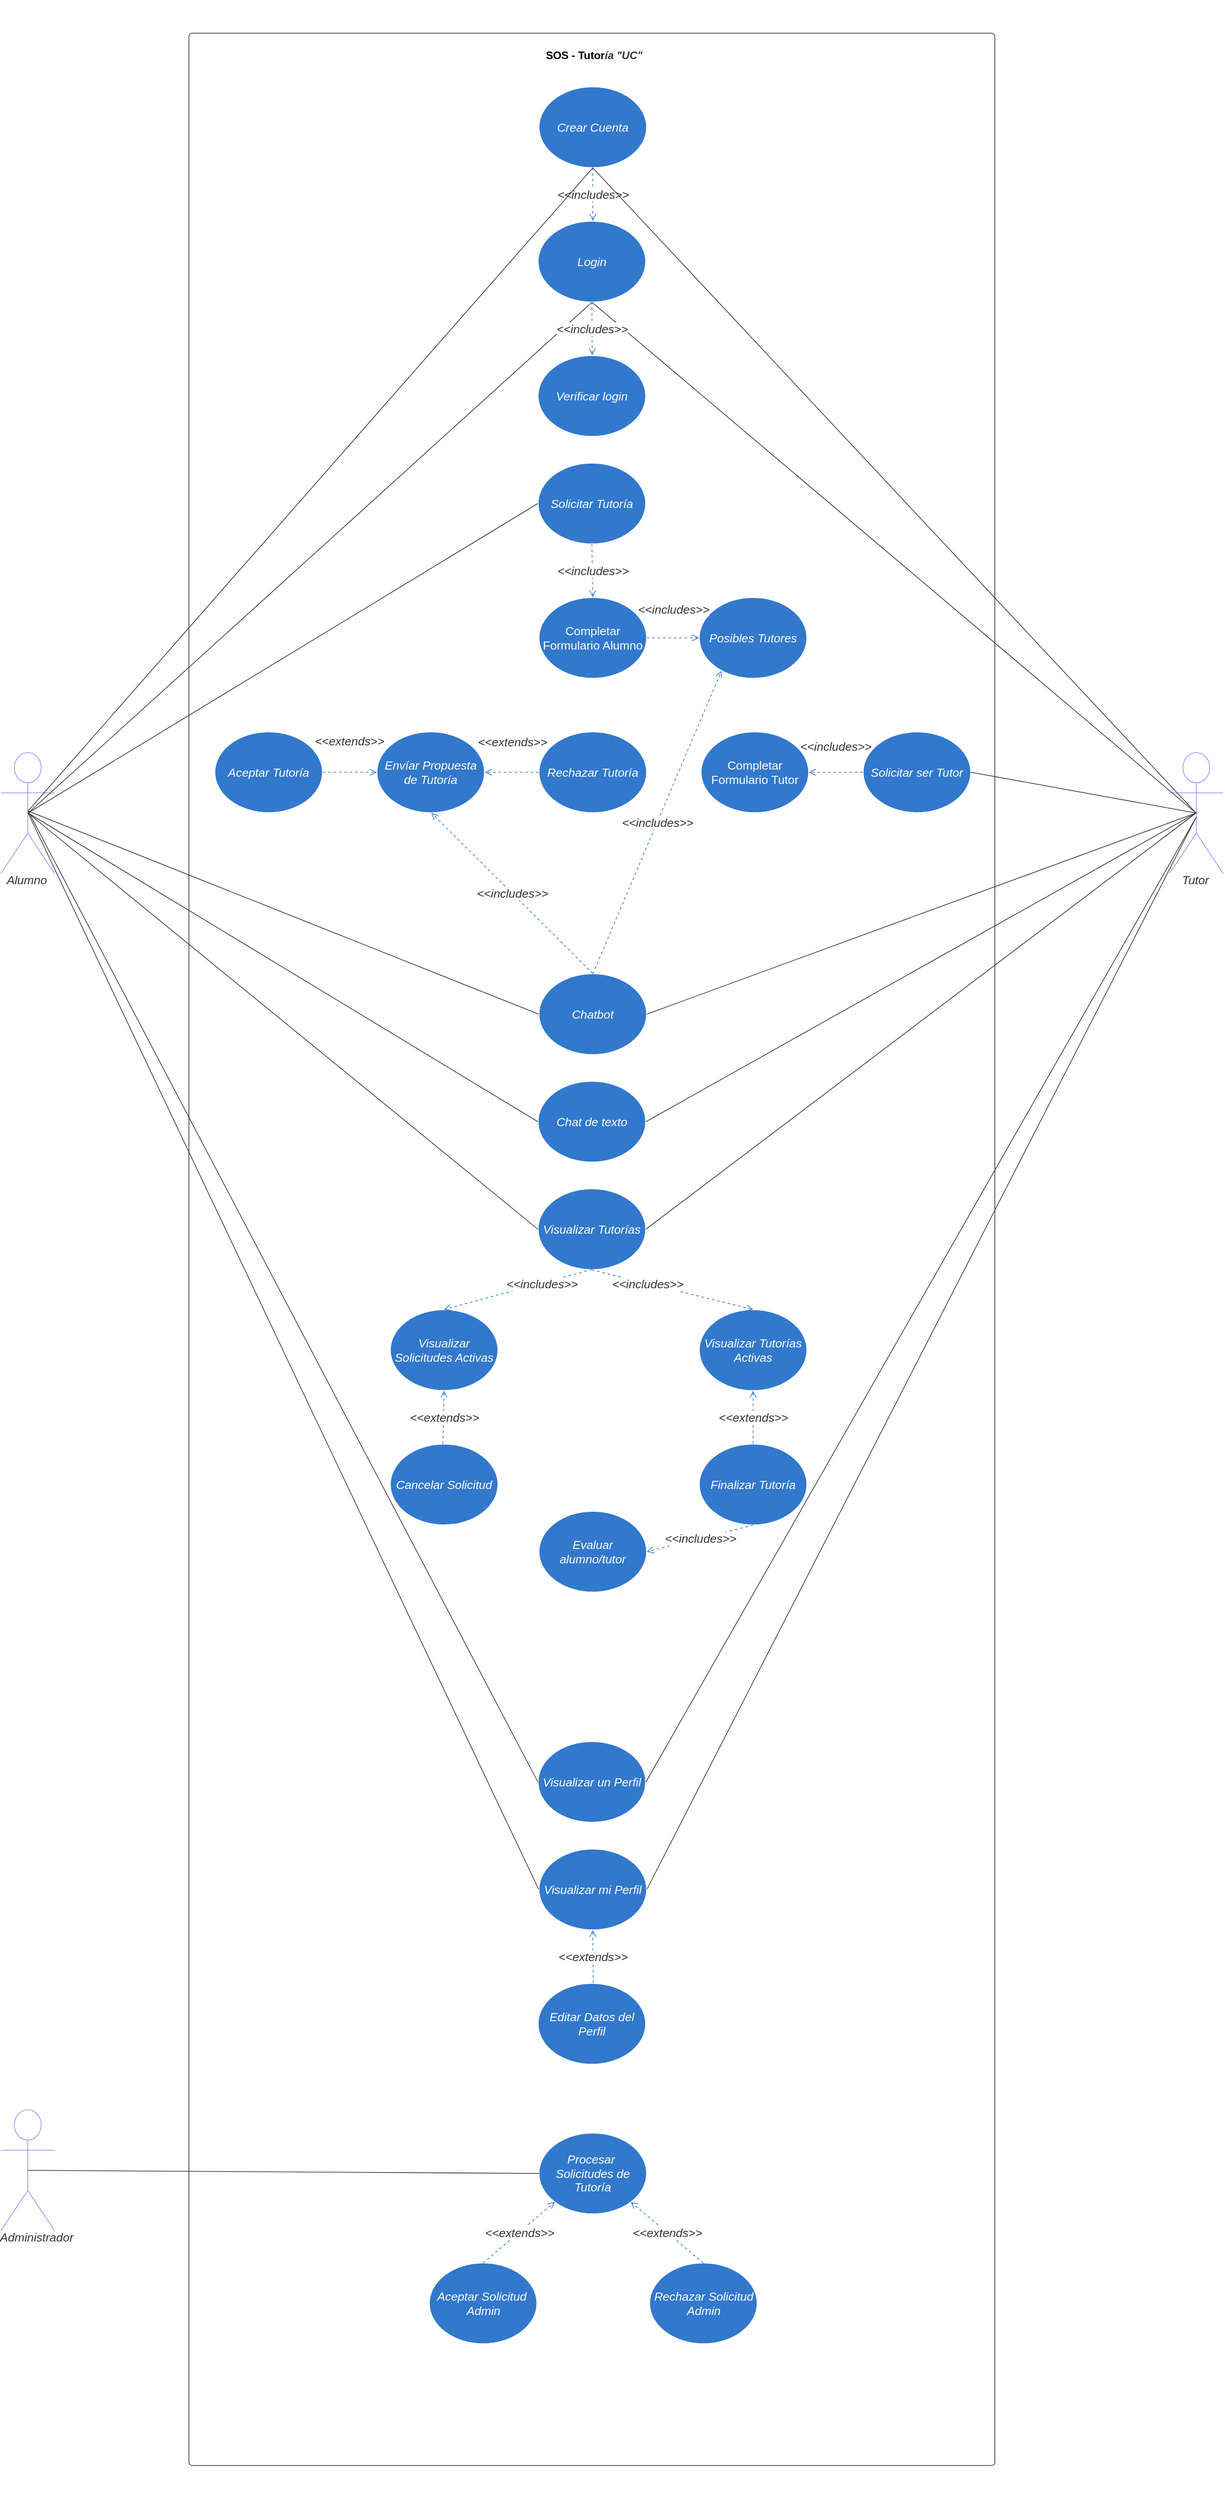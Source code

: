 <mxfile version="21.1.1" type="github">
  <diagram name="Page-1" id="sJ-SfvYp9Ml5R1eLInXZ">
    <mxGraphModel dx="2327" dy="1989" grid="0" gridSize="10" guides="1" tooltips="1" connect="1" arrows="1" fold="1" page="1" pageScale="1" pageWidth="827" pageHeight="1169" math="0" shadow="0">
      <root>
        <mxCell id="0" />
        <mxCell id="1" parent="0" />
        <mxCell id="GpjZQ6YwwSPZKMYcUMgG-1" value="" style="html=1;jettySize=18;whiteSpace=wrap;fontSize=13;strokeColor=#333333;strokeOpacity=100;strokeWidth=0.8;rounded=0;startArrow=none;endArrow=none;exitX=0.5;exitY=0.532;exitPerimeter=0;entryX=1.003;entryY=0.5;entryPerimeter=0;lucidId=zYlu65bIZqyb;" edge="1" parent="1" source="GpjZQ6YwwSPZKMYcUMgG-4" target="GpjZQ6YwwSPZKMYcUMgG-45">
          <mxGeometry width="100" height="100" relative="1" as="geometry">
            <Array as="points" />
          </mxGeometry>
        </mxCell>
        <mxCell id="GpjZQ6YwwSPZKMYcUMgG-2" value="&lt;div style=&quot;display: flex; justify-content: center; text-align: center; align-items: baseline; font-size: 0; line-height: 1.25;margin-top: -2px;&quot;&gt;&lt;span&gt;&lt;br&gt;&lt;/span&gt;&lt;/div&gt;" style="html=1;overflow=block;blockSpacing=1;whiteSpace=wrap;container=1;pointerEvents=0;collapsible=0;recursiveResize=0;fontSize=13;spacing=0;verticalAlign=bottom;strokeColor=#333333;strokeOpacity=100;fillOpacity=0;rounded=1;absoluteArcSize=1;arcSize=7.5;fillColor=#000000;strokeWidth=0.8;lucidId=aeLtTKiAP17V;" vertex="1" parent="1">
          <mxGeometry x="-120" y="-750" width="900" height="2715" as="geometry" />
        </mxCell>
        <mxCell id="GpjZQ6YwwSPZKMYcUMgG-73" value="Procesar&amp;nbsp; Solicitudes de Tutoría" style="html=1;overflow=block;blockSpacing=1;whiteSpace=wrap;ellipse;fontSize=13.3;fontColor=#ffffff;fontStyle=2;align=center;spacing=0;verticalAlign=middle;strokeColor=#ffffff;strokeOpacity=100;fillOpacity=100;rounded=1;absoluteArcSize=1;arcSize=7.5;fillColor=#3278cc;strokeWidth=0.8;lucidId=bGZuMefuw9Q8;" vertex="1" parent="GpjZQ6YwwSPZKMYcUMgG-2">
          <mxGeometry x="391" y="2344" width="120" height="90" as="geometry" />
        </mxCell>
        <mxCell id="GpjZQ6YwwSPZKMYcUMgG-75" value="Rechazar Solicitud Admin" style="html=1;overflow=block;blockSpacing=1;whiteSpace=wrap;ellipse;fontSize=13.3;fontColor=#ffffff;fontStyle=2;align=center;spacing=0;verticalAlign=middle;strokeColor=#ffffff;strokeOpacity=100;fillOpacity=100;rounded=1;absoluteArcSize=1;arcSize=7.5;fillColor=#3278cc;strokeWidth=0.8;lucidId=jJZu4O8zFgPN;" vertex="1" parent="GpjZQ6YwwSPZKMYcUMgG-2">
          <mxGeometry x="514.5" y="2489" width="120" height="90" as="geometry" />
        </mxCell>
        <mxCell id="GpjZQ6YwwSPZKMYcUMgG-78" value="" style="html=1;jettySize=18;whiteSpace=wrap;fontSize=13;strokeColor=#3278cc;strokeOpacity=100;dashed=1;fixDash=1;strokeWidth=0.8;rounded=0;startArrow=none;endArrow=open;exitX=0.5;exitY=0;lucidId=.KluYoqXpnvu;exitDx=0;exitDy=0;entryX=1;entryY=1;entryDx=0;entryDy=0;" edge="1" parent="GpjZQ6YwwSPZKMYcUMgG-2" source="GpjZQ6YwwSPZKMYcUMgG-75" target="GpjZQ6YwwSPZKMYcUMgG-73">
          <mxGeometry width="100" height="100" relative="1" as="geometry">
            <Array as="points" />
            <mxPoint x="538" y="2490" as="sourcePoint" />
            <mxPoint x="692" y="2447" as="targetPoint" />
          </mxGeometry>
        </mxCell>
        <mxCell id="GpjZQ6YwwSPZKMYcUMgG-79" value="&amp;lt;&amp;lt;extends&amp;gt;&amp;gt;" style="text;html=1;resizable=0;labelBackgroundColor=default;align=center;verticalAlign=middle;fontStyle=2;fontColor=#333333;fontSize=13.3;" vertex="1" parent="GpjZQ6YwwSPZKMYcUMgG-78">
          <mxGeometry relative="1" as="geometry">
            <mxPoint as="offset" />
          </mxGeometry>
        </mxCell>
        <mxCell id="GpjZQ6YwwSPZKMYcUMgG-82" value="&lt;font style=&quot;font-size: 12px;&quot;&gt;&lt;b&gt;SOS - Tutor&lt;span style=&quot;border-color: var(--border-color); color: rgb(51, 51, 51); font-style: italic;&quot;&gt;í&lt;/span&gt;&lt;span style=&quot;border-color: var(--border-color); color: rgb(51, 51, 51); font-style: italic;&quot;&gt;a &quot;UC&quot;&lt;/span&gt;&lt;/b&gt;&lt;/font&gt;" style="text;html=1;align=center;verticalAlign=middle;resizable=0;points=[];autosize=1;strokeColor=none;fillColor=none;" vertex="1" parent="GpjZQ6YwwSPZKMYcUMgG-2">
          <mxGeometry x="388.5" y="12" width="126" height="26" as="geometry" />
        </mxCell>
        <mxCell id="GpjZQ6YwwSPZKMYcUMgG-74" value="Aceptar Solicitud&amp;nbsp;&lt;br&gt;Admin" style="html=1;overflow=block;blockSpacing=1;whiteSpace=wrap;ellipse;fontSize=13.3;fontColor=#ffffff;fontStyle=2;align=center;spacing=0;verticalAlign=middle;strokeColor=#ffffff;strokeOpacity=100;fillOpacity=100;rounded=1;absoluteArcSize=1;arcSize=7.5;fillColor=#3278cc;strokeWidth=0.8;lucidId=gGZuPj~9UCnP;" vertex="1" parent="GpjZQ6YwwSPZKMYcUMgG-2">
          <mxGeometry x="268.5" y="2489" width="120" height="90" as="geometry" />
        </mxCell>
        <mxCell id="GpjZQ6YwwSPZKMYcUMgG-76" value="" style="html=1;jettySize=18;whiteSpace=wrap;fontSize=13;strokeColor=#3278cc;strokeOpacity=100;dashed=1;fixDash=1;strokeWidth=0.8;rounded=0;startArrow=none;endArrow=open;exitX=0.5;exitY=0;entryX=0;entryY=1;lucidId=.KluYoqXpnvu;entryDx=0;entryDy=0;exitDx=0;exitDy=0;" edge="1" parent="GpjZQ6YwwSPZKMYcUMgG-2" source="GpjZQ6YwwSPZKMYcUMgG-74" target="GpjZQ6YwwSPZKMYcUMgG-73">
          <mxGeometry width="100" height="100" relative="1" as="geometry">
            <Array as="points" />
            <mxPoint x="363" y="2504" as="sourcePoint" />
            <mxPoint x="363" y="2444" as="targetPoint" />
          </mxGeometry>
        </mxCell>
        <mxCell id="GpjZQ6YwwSPZKMYcUMgG-77" value="&amp;lt;&amp;lt;extends&amp;gt;&amp;gt;" style="text;html=1;resizable=0;labelBackgroundColor=default;align=center;verticalAlign=middle;fontStyle=2;fontColor=#333333;fontSize=13.3;" vertex="1" parent="GpjZQ6YwwSPZKMYcUMgG-76">
          <mxGeometry relative="1" as="geometry">
            <mxPoint as="offset" />
          </mxGeometry>
        </mxCell>
        <mxCell id="GpjZQ6YwwSPZKMYcUMgG-91" value="&amp;lt;&amp;lt;extends&amp;gt;&amp;gt;" style="text;html=1;resizable=0;labelBackgroundColor=default;align=center;verticalAlign=middle;fontStyle=2;fontColor=#333333;fontSize=13.3;" vertex="1" parent="GpjZQ6YwwSPZKMYcUMgG-2">
          <mxGeometry x="179.0" y="790" as="geometry" />
        </mxCell>
        <mxCell id="GpjZQ6YwwSPZKMYcUMgG-93" value="&amp;lt;&amp;lt;includes&amp;gt;&amp;gt;" style="text;html=1;resizable=0;labelBackgroundColor=default;align=center;verticalAlign=middle;fontStyle=2;fontColor=#333333;fontSize=13.3;" vertex="1" parent="GpjZQ6YwwSPZKMYcUMgG-2">
          <mxGeometry x="603.0" y="704.0" as="geometry">
            <mxPoint x="119" y="92" as="offset" />
          </mxGeometry>
        </mxCell>
        <mxCell id="GpjZQ6YwwSPZKMYcUMgG-3" value="Alumno" style="html=1;overflow=block;blockSpacing=1;shape=umlActor;labelPosition=center;verticalLabelPosition=bottom;verticalAlign=top;whiteSpace=nowrap;fontSize=13.3;fontColor=#333333;fontStyle=2;spacing=0;strokeColor=#9391ff;strokeOpacity=100;rounded=1;absoluteArcSize=1;arcSize=7.5;fillColor=#ffffff;strokeWidth=0.8;lucidId=aeLt3nHmuZ78;" vertex="1" parent="1">
          <mxGeometry x="-330" y="53" width="60" height="135" as="geometry" />
        </mxCell>
        <mxCell id="GpjZQ6YwwSPZKMYcUMgG-4" value="Tutor" style="html=1;overflow=block;blockSpacing=1;shape=umlActor;labelPosition=center;verticalLabelPosition=bottom;verticalAlign=top;whiteSpace=nowrap;fontSize=13.3;fontColor=#333333;fontStyle=2;spacing=0;strokeColor=#9391ff;strokeOpacity=100;rounded=1;absoluteArcSize=1;arcSize=7.5;fillColor=#ffffff;strokeWidth=0.8;lucidId=aeLt9I4VuDRI;" vertex="1" parent="1">
          <mxGeometry x="975" y="53" width="60" height="135" as="geometry" />
        </mxCell>
        <mxCell id="GpjZQ6YwwSPZKMYcUMgG-5" value="Login" style="html=1;overflow=block;blockSpacing=1;whiteSpace=wrap;ellipse;fontSize=13.3;fontColor=#ffffff;fontStyle=2;align=center;spacing=0;verticalAlign=middle;strokeColor=#ffffff;strokeOpacity=100;fillOpacity=100;rounded=1;absoluteArcSize=1;arcSize=7.5;fillColor=#3278cc;strokeWidth=0.8;lucidId=aeLtWVaAtaNc;" vertex="1" parent="1">
          <mxGeometry x="270" y="-540" width="120" height="90" as="geometry" />
        </mxCell>
        <mxCell id="GpjZQ6YwwSPZKMYcUMgG-6" value="Solicitar Tutoría" style="html=1;overflow=block;blockSpacing=1;whiteSpace=wrap;ellipse;fontSize=13.3;fontColor=#ffffff;fontStyle=2;align=center;spacing=0;verticalAlign=middle;strokeColor=#ffffff;strokeOpacity=100;fillOpacity=100;rounded=1;absoluteArcSize=1;arcSize=7.5;fillColor=#3278cc;strokeWidth=0.8;lucidId=aeLtvAe7D-iS;" vertex="1" parent="1">
          <mxGeometry x="270" y="-270" width="120" height="90" as="geometry" />
        </mxCell>
        <mxCell id="GpjZQ6YwwSPZKMYcUMgG-7" value="Posibles Tutores" style="html=1;overflow=block;blockSpacing=1;whiteSpace=wrap;ellipse;fontSize=13.3;fontColor=#ffffff;fontStyle=2;align=center;spacing=0;verticalAlign=middle;strokeColor=#ffffff;strokeOpacity=100;fillOpacity=100;rounded=1;absoluteArcSize=1;arcSize=7.5;fillColor=#3278cc;strokeWidth=0.8;lucidId=aeLtE4GOJ3Dg;" vertex="1" parent="1">
          <mxGeometry x="450" y="-120" width="120" height="90" as="geometry" />
        </mxCell>
        <mxCell id="GpjZQ6YwwSPZKMYcUMgG-8" value="Completar Formulario Alumno" style="html=1;overflow=block;blockSpacing=1;whiteSpace=wrap;ellipse;fontSize=13.3;fontColor=#ffffff;align=center;spacing=0;verticalAlign=middle;strokeColor=#ffffff;strokeOpacity=100;fillOpacity=100;rounded=1;absoluteArcSize=1;arcSize=7.5;fillColor=#3278cc;strokeWidth=0.8;lucidId=aeLtQrBCPXcr;" vertex="1" parent="1">
          <mxGeometry x="271" y="-120" width="120" height="90" as="geometry" />
        </mxCell>
        <mxCell id="GpjZQ6YwwSPZKMYcUMgG-9" value="" style="html=1;jettySize=18;whiteSpace=wrap;fontSize=13;strokeColor=#333333;strokeOpacity=100;strokeWidth=0.8;rounded=0;startArrow=none;endArrow=none;exitX=0.506;exitY=0.5;exitPerimeter=0;entryX=0.5;entryY=1.004;entryPerimeter=0;lucidId=aeLtO0CMRvtl;" edge="1" parent="1" source="GpjZQ6YwwSPZKMYcUMgG-3" target="GpjZQ6YwwSPZKMYcUMgG-5">
          <mxGeometry width="100" height="100" relative="1" as="geometry">
            <Array as="points" />
          </mxGeometry>
        </mxCell>
        <mxCell id="GpjZQ6YwwSPZKMYcUMgG-10" value="" style="html=1;jettySize=18;whiteSpace=wrap;fontSize=13;strokeColor=#333333;strokeOpacity=100;strokeWidth=0.8;rounded=0;startArrow=none;endArrow=none;exitX=0.506;exitY=0.5;exitPerimeter=0;entryX=-0.003;entryY=0.5;entryPerimeter=0;lucidId=aeLtnVgYuCuO;" edge="1" parent="1" source="GpjZQ6YwwSPZKMYcUMgG-3" target="GpjZQ6YwwSPZKMYcUMgG-6">
          <mxGeometry width="100" height="100" relative="1" as="geometry">
            <Array as="points" />
          </mxGeometry>
        </mxCell>
        <mxCell id="GpjZQ6YwwSPZKMYcUMgG-11" value="" style="html=1;jettySize=18;whiteSpace=wrap;fontSize=13;strokeColor=#333333;strokeOpacity=100;strokeWidth=0.8;rounded=0;startArrow=none;endArrow=none;exitX=0.494;exitY=0.5;exitPerimeter=0;entryX=0.5;entryY=1.004;entryPerimeter=0;lucidId=aeLt.vX2auOh;" edge="1" parent="1" source="GpjZQ6YwwSPZKMYcUMgG-4" target="GpjZQ6YwwSPZKMYcUMgG-5">
          <mxGeometry width="100" height="100" relative="1" as="geometry">
            <Array as="points" />
          </mxGeometry>
        </mxCell>
        <mxCell id="GpjZQ6YwwSPZKMYcUMgG-12" value="Verificar login" style="html=1;overflow=block;blockSpacing=1;whiteSpace=wrap;ellipse;fontSize=13.3;fontColor=#ffffff;fontStyle=2;align=center;spacing=0;verticalAlign=middle;strokeColor=#ffffff;strokeOpacity=100;fillOpacity=100;rounded=1;absoluteArcSize=1;arcSize=7.5;fillColor=#3278cc;strokeWidth=0.8;lucidId=EiLtaPnXcJ0Z;" vertex="1" parent="1">
          <mxGeometry x="270" y="-390" width="120" height="90" as="geometry" />
        </mxCell>
        <mxCell id="GpjZQ6YwwSPZKMYcUMgG-13" value="" style="html=1;jettySize=18;whiteSpace=wrap;fontSize=13;strokeColor=#3278cc;strokeOpacity=100;dashed=1;fixDash=1;strokeWidth=0.8;rounded=0;startArrow=none;endArrow=open;exitX=0.5;exitY=1.004;exitPerimeter=0;entryX=0.503;entryY=-0.004;entryPerimeter=0;lucidId=alLtPT8BQeF-;" edge="1" parent="1" source="GpjZQ6YwwSPZKMYcUMgG-5" target="GpjZQ6YwwSPZKMYcUMgG-12">
          <mxGeometry width="100" height="100" relative="1" as="geometry">
            <Array as="points" />
          </mxGeometry>
        </mxCell>
        <mxCell id="GpjZQ6YwwSPZKMYcUMgG-14" value="&amp;lt;&amp;lt;includes&amp;gt;&amp;gt;" style="text;html=1;resizable=0;labelBackgroundColor=default;align=center;verticalAlign=middle;fontStyle=2;fontColor=#333333;fontSize=13.3;" vertex="1" parent="GpjZQ6YwwSPZKMYcUMgG-13">
          <mxGeometry relative="1" as="geometry" />
        </mxCell>
        <mxCell id="GpjZQ6YwwSPZKMYcUMgG-15" value="" style="html=1;jettySize=18;whiteSpace=wrap;fontSize=13;strokeColor=#3278cc;strokeOpacity=100;dashed=1;fixDash=1;strokeWidth=0.8;rounded=0;startArrow=none;endArrow=open;exitX=1.003;exitY=0.5;exitPerimeter=0;entryX=-0.003;entryY=0.5;entryPerimeter=0;lucidId=hoLtQ2WTQ~pq;" edge="1" parent="1" source="GpjZQ6YwwSPZKMYcUMgG-8" target="GpjZQ6YwwSPZKMYcUMgG-7">
          <mxGeometry width="100" height="100" relative="1" as="geometry">
            <Array as="points" />
          </mxGeometry>
        </mxCell>
        <mxCell id="GpjZQ6YwwSPZKMYcUMgG-16" value="&amp;lt;&amp;lt;includes&amp;gt;&amp;gt;" style="text;html=1;resizable=0;labelBackgroundColor=default;align=center;verticalAlign=middle;fontStyle=2;fontColor=#333333;fontSize=13.3;" vertex="1" parent="GpjZQ6YwwSPZKMYcUMgG-15">
          <mxGeometry x="0.393" relative="1" as="geometry">
            <mxPoint x="-11" y="-32" as="offset" />
          </mxGeometry>
        </mxCell>
        <mxCell id="GpjZQ6YwwSPZKMYcUMgG-17" value="Envíar Propuesta de Tutoría" style="html=1;overflow=block;blockSpacing=1;whiteSpace=wrap;ellipse;fontSize=13.3;fontColor=#ffffff;fontStyle=2;align=center;spacing=0;verticalAlign=middle;strokeColor=#ffffff;strokeOpacity=100;fillOpacity=100;rounded=1;absoluteArcSize=1;arcSize=7.5;fillColor=#3278cc;strokeWidth=0.8;lucidId=fsLt-~rYhbh3;" vertex="1" parent="1">
          <mxGeometry x="90" y="30" width="120" height="90" as="geometry" />
        </mxCell>
        <mxCell id="GpjZQ6YwwSPZKMYcUMgG-18" value="Aceptar Tutoría" style="html=1;overflow=block;blockSpacing=1;whiteSpace=wrap;ellipse;fontSize=13.3;fontColor=#ffffff;fontStyle=2;align=center;spacing=0;verticalAlign=middle;strokeColor=#ffffff;strokeOpacity=100;fillOpacity=100;rounded=1;absoluteArcSize=1;arcSize=7.5;fillColor=#3278cc;strokeWidth=0.8;lucidId=isLtKqPX71w5;" vertex="1" parent="1">
          <mxGeometry x="-91" y="30" width="120" height="90" as="geometry" />
        </mxCell>
        <mxCell id="GpjZQ6YwwSPZKMYcUMgG-19" value="Rechazar Tutoría" style="html=1;overflow=block;blockSpacing=1;whiteSpace=wrap;ellipse;fontSize=13.3;fontColor=#ffffff;fontStyle=2;align=center;spacing=0;verticalAlign=middle;strokeColor=#ffffff;strokeOpacity=100;fillOpacity=100;rounded=1;absoluteArcSize=1;arcSize=7.5;fillColor=#3278cc;strokeWidth=0.8;lucidId=iwLtRMk0JYYQ;" vertex="1" parent="1">
          <mxGeometry x="271" y="30" width="120" height="90" as="geometry" />
        </mxCell>
        <mxCell id="GpjZQ6YwwSPZKMYcUMgG-20" value="Chat de texto" style="html=1;overflow=block;blockSpacing=1;whiteSpace=wrap;ellipse;fontSize=13.3;fontColor=#ffffff;fontStyle=2;align=center;spacing=0;verticalAlign=middle;strokeColor=#ffffff;strokeOpacity=100;fillOpacity=100;rounded=1;absoluteArcSize=1;arcSize=7.5;fillColor=#3278cc;strokeWidth=0.8;lucidId=9ALtL4Wa6~wp;" vertex="1" parent="1">
          <mxGeometry x="270" y="420" width="120" height="90" as="geometry" />
        </mxCell>
        <mxCell id="GpjZQ6YwwSPZKMYcUMgG-21" value="" style="html=1;jettySize=18;whiteSpace=wrap;fontSize=13;strokeColor=#333333;strokeOpacity=100;strokeWidth=0.8;rounded=0;startArrow=none;endArrow=none;exitX=0.506;exitY=0.5;exitPerimeter=0;entryX=-0.003;entryY=0.5;entryPerimeter=0;lucidId=YBLt265P1pFx;" edge="1" parent="1" source="GpjZQ6YwwSPZKMYcUMgG-3" target="GpjZQ6YwwSPZKMYcUMgG-20">
          <mxGeometry width="100" height="100" relative="1" as="geometry">
            <Array as="points" />
          </mxGeometry>
        </mxCell>
        <mxCell id="GpjZQ6YwwSPZKMYcUMgG-22" value="" style="html=1;jettySize=18;whiteSpace=wrap;fontSize=13;strokeColor=#333333;strokeOpacity=100;strokeWidth=0.8;rounded=0;startArrow=none;endArrow=none;exitX=1.003;exitY=0.5;exitPerimeter=0;entryX=0.494;entryY=0.5;entryPerimeter=0;lucidId=7BLtC2Q37TjC;" edge="1" parent="1" source="GpjZQ6YwwSPZKMYcUMgG-20" target="GpjZQ6YwwSPZKMYcUMgG-4">
          <mxGeometry width="100" height="100" relative="1" as="geometry">
            <Array as="points" />
          </mxGeometry>
        </mxCell>
        <mxCell id="GpjZQ6YwwSPZKMYcUMgG-23" value="Visualizar Tutorías " style="html=1;overflow=block;blockSpacing=1;whiteSpace=wrap;ellipse;fontSize=13.3;fontColor=#ffffff;fontStyle=2;align=center;spacing=0;verticalAlign=middle;strokeColor=#ffffff;strokeOpacity=100;fillOpacity=100;rounded=1;absoluteArcSize=1;arcSize=7.5;fillColor=#3278cc;strokeWidth=0.8;lucidId=MILtpnnIgK56;" vertex="1" parent="1">
          <mxGeometry x="270" y="540" width="120" height="90" as="geometry" />
        </mxCell>
        <mxCell id="GpjZQ6YwwSPZKMYcUMgG-24" value="Completar Formulario Tutor" style="html=1;overflow=block;blockSpacing=1;whiteSpace=wrap;ellipse;fontSize=13.3;fontColor=#ffffff;align=center;spacing=0;verticalAlign=middle;strokeColor=#ffffff;strokeOpacity=100;fillOpacity=100;rounded=1;absoluteArcSize=1;arcSize=7.5;fillColor=#3278cc;strokeWidth=0.8;lucidId=59LtPECnUW~U;" vertex="1" parent="1">
          <mxGeometry x="452" y="30" width="120" height="90" as="geometry" />
        </mxCell>
        <mxCell id="GpjZQ6YwwSPZKMYcUMgG-25" value="" style="html=1;jettySize=18;whiteSpace=wrap;fontSize=13;strokeColor=#333333;strokeOpacity=100;strokeWidth=0.8;rounded=0;startArrow=none;endArrow=none;exitX=0.506;exitY=0.5;exitPerimeter=0;entryX=-0.003;entryY=0.5;entryPerimeter=0;lucidId=WgMtQXAS4KAR;" edge="1" parent="1" source="GpjZQ6YwwSPZKMYcUMgG-3" target="GpjZQ6YwwSPZKMYcUMgG-23">
          <mxGeometry width="100" height="100" relative="1" as="geometry">
            <Array as="points" />
          </mxGeometry>
        </mxCell>
        <mxCell id="GpjZQ6YwwSPZKMYcUMgG-26" value="" style="html=1;jettySize=18;whiteSpace=wrap;fontSize=13;strokeColor=#333333;strokeOpacity=100;strokeWidth=0.8;rounded=0;startArrow=none;endArrow=none;exitX=1.003;exitY=0.5;exitPerimeter=0;entryX=0.494;entryY=0.5;entryPerimeter=0;lucidId=7gMtn-40hff_;" edge="1" parent="1" source="GpjZQ6YwwSPZKMYcUMgG-23" target="GpjZQ6YwwSPZKMYcUMgG-4">
          <mxGeometry width="100" height="100" relative="1" as="geometry">
            <Array as="points" />
          </mxGeometry>
        </mxCell>
        <mxCell id="GpjZQ6YwwSPZKMYcUMgG-27" value="" style="html=1;jettySize=18;whiteSpace=wrap;fontSize=13;strokeColor=#3278cc;strokeOpacity=100;dashed=1;fixDash=1;strokeWidth=0.8;rounded=0;startArrow=none;endArrow=open;exitX=-0.003;exitY=0.5;exitPerimeter=0;entryX=1.003;entryY=0.5;entryPerimeter=0;lucidId=PbNtjoxg~-PI;" edge="1" parent="1" source="GpjZQ6YwwSPZKMYcUMgG-19" target="GpjZQ6YwwSPZKMYcUMgG-17">
          <mxGeometry width="100" height="100" relative="1" as="geometry">
            <Array as="points" />
          </mxGeometry>
        </mxCell>
        <mxCell id="GpjZQ6YwwSPZKMYcUMgG-28" value="&amp;lt;&amp;lt;extends&amp;gt;&amp;gt;" style="text;html=1;resizable=0;labelBackgroundColor=default;align=center;verticalAlign=middle;fontStyle=2;fontColor=#333333;fontSize=13.3;" vertex="1" parent="GpjZQ6YwwSPZKMYcUMgG-27">
          <mxGeometry x="-0.277" relative="1" as="geometry">
            <mxPoint x="-8" y="-34" as="offset" />
          </mxGeometry>
        </mxCell>
        <mxCell id="GpjZQ6YwwSPZKMYcUMgG-29" value="" style="html=1;jettySize=18;whiteSpace=wrap;fontSize=13;strokeColor=#3278cc;strokeOpacity=100;dashed=1;fixDash=1;strokeWidth=0.8;rounded=0;startArrow=none;endArrow=open;exitX=1.003;exitY=0.5;exitPerimeter=0;entryX=-0.003;entryY=0.5;entryPerimeter=0;lucidId=RbNt9~QijMl5;" edge="1" parent="1" source="GpjZQ6YwwSPZKMYcUMgG-18" target="GpjZQ6YwwSPZKMYcUMgG-17">
          <mxGeometry width="100" height="100" relative="1" as="geometry">
            <Array as="points" />
          </mxGeometry>
        </mxCell>
        <mxCell id="GpjZQ6YwwSPZKMYcUMgG-31" value="Crear Cuenta" style="html=1;overflow=block;blockSpacing=1;whiteSpace=wrap;ellipse;fontSize=13.3;fontColor=#ffffff;fontStyle=2;align=center;spacing=0;verticalAlign=middle;strokeColor=#ffffff;strokeOpacity=100;fillOpacity=100;rounded=1;absoluteArcSize=1;arcSize=7.5;fillColor=#3278cc;strokeWidth=0.8;lucidId=gsNt5VU3W0Vm;" vertex="1" parent="1">
          <mxGeometry x="271" y="-690" width="120" height="90" as="geometry" />
        </mxCell>
        <mxCell id="GpjZQ6YwwSPZKMYcUMgG-32" value="" style="html=1;jettySize=18;whiteSpace=wrap;fontSize=13;strokeColor=#3278cc;strokeOpacity=100;dashed=1;fixDash=1;strokeWidth=0.8;rounded=0;startArrow=none;endArrow=open;exitX=0.5;exitY=1.004;exitPerimeter=0;entryX=0.509;entryY=-0.004;entryPerimeter=0;lucidId=8sNtTQJCYY6.;" edge="1" parent="1" source="GpjZQ6YwwSPZKMYcUMgG-31" target="GpjZQ6YwwSPZKMYcUMgG-5">
          <mxGeometry width="100" height="100" relative="1" as="geometry">
            <Array as="points" />
          </mxGeometry>
        </mxCell>
        <mxCell id="GpjZQ6YwwSPZKMYcUMgG-33" value="&amp;lt;&amp;lt;includes&amp;gt;&amp;gt;" style="text;html=1;resizable=0;labelBackgroundColor=default;align=center;verticalAlign=middle;fontStyle=2;fontColor=#333333;fontSize=13.3;" vertex="1" parent="GpjZQ6YwwSPZKMYcUMgG-32">
          <mxGeometry relative="1" as="geometry" />
        </mxCell>
        <mxCell id="GpjZQ6YwwSPZKMYcUMgG-34" value="" style="html=1;jettySize=18;whiteSpace=wrap;fontSize=13;strokeColor=#3278cc;strokeOpacity=100;dashed=1;fixDash=1;strokeWidth=0.8;rounded=0;startArrow=none;endArrow=open;exitX=0.5;exitY=1.004;exitPerimeter=0;entryX=0.5;entryY=-0.004;entryPerimeter=0;lucidId=7z5t8ssp58V2;" edge="1" parent="1" source="GpjZQ6YwwSPZKMYcUMgG-6" target="GpjZQ6YwwSPZKMYcUMgG-8">
          <mxGeometry width="100" height="100" relative="1" as="geometry">
            <Array as="points" />
          </mxGeometry>
        </mxCell>
        <mxCell id="GpjZQ6YwwSPZKMYcUMgG-35" value="&amp;lt;&amp;lt;includes&amp;gt;&amp;gt;" style="text;html=1;resizable=0;labelBackgroundColor=default;align=center;verticalAlign=middle;fontStyle=2;fontColor=#333333;fontSize=13.3;" vertex="1" parent="GpjZQ6YwwSPZKMYcUMgG-34">
          <mxGeometry relative="1" as="geometry" />
        </mxCell>
        <mxCell id="GpjZQ6YwwSPZKMYcUMgG-36" value="Solicitar ser Tutor" style="html=1;overflow=block;blockSpacing=1;whiteSpace=wrap;ellipse;fontSize=13.3;fontColor=#ffffff;fontStyle=2;align=center;spacing=0;verticalAlign=middle;strokeColor=#ffffff;strokeOpacity=100;fillOpacity=100;rounded=1;absoluteArcSize=1;arcSize=7.5;fillColor=#3278cc;strokeWidth=0.8;lucidId=uE5tmN2Bk8sM;" vertex="1" parent="1">
          <mxGeometry x="633" y="30" width="120" height="90" as="geometry" />
        </mxCell>
        <mxCell id="GpjZQ6YwwSPZKMYcUMgG-37" value="" style="html=1;jettySize=18;whiteSpace=wrap;fontSize=13;strokeColor=#333333;strokeOpacity=100;strokeWidth=0.8;rounded=0;startArrow=none;endArrow=none;exitX=0.494;exitY=0.5;exitPerimeter=0;entryX=1.003;entryY=0.5;entryPerimeter=0;lucidId=TE5ta6h64JPe;" edge="1" parent="1" source="GpjZQ6YwwSPZKMYcUMgG-4" target="GpjZQ6YwwSPZKMYcUMgG-36">
          <mxGeometry width="100" height="100" relative="1" as="geometry">
            <Array as="points" />
          </mxGeometry>
        </mxCell>
        <mxCell id="GpjZQ6YwwSPZKMYcUMgG-38" value="" style="html=1;jettySize=18;whiteSpace=wrap;fontSize=13;strokeColor=#3278cc;strokeOpacity=100;dashed=1;fixDash=1;strokeWidth=0.8;rounded=0;startArrow=none;endArrow=open;exitX=-0.003;exitY=0.5;exitPerimeter=0;entryX=1.003;entryY=0.5;entryPerimeter=0;lucidId=9E5tCJqqJPrz;" edge="1" parent="1" source="GpjZQ6YwwSPZKMYcUMgG-36" target="GpjZQ6YwwSPZKMYcUMgG-24">
          <mxGeometry width="100" height="100" relative="1" as="geometry">
            <Array as="points" />
          </mxGeometry>
        </mxCell>
        <mxCell id="GpjZQ6YwwSPZKMYcUMgG-40" value="Chatbot" style="html=1;overflow=block;blockSpacing=1;whiteSpace=wrap;ellipse;fontSize=13.3;fontColor=#ffffff;fontStyle=2;align=center;spacing=0;verticalAlign=middle;strokeColor=#ffffff;strokeOpacity=100;fillOpacity=100;rounded=1;absoluteArcSize=1;arcSize=7.5;fillColor=#3278cc;strokeWidth=0.8;lucidId=Bc-tC5z.Gbx0;" vertex="1" parent="1">
          <mxGeometry x="271" y="300" width="120" height="90" as="geometry" />
        </mxCell>
        <mxCell id="GpjZQ6YwwSPZKMYcUMgG-41" value="" style="html=1;jettySize=18;whiteSpace=wrap;fontSize=13;strokeColor=#333333;strokeOpacity=100;strokeWidth=0.8;rounded=0;startArrow=none;endArrow=none;exitX=0.506;exitY=0.483;exitPerimeter=0;entryX=-0.003;entryY=0.5;entryPerimeter=0;lucidId=zd-tUzD10Nk0;" edge="1" parent="1" source="GpjZQ6YwwSPZKMYcUMgG-3" target="GpjZQ6YwwSPZKMYcUMgG-40">
          <mxGeometry width="100" height="100" relative="1" as="geometry">
            <Array as="points" />
          </mxGeometry>
        </mxCell>
        <mxCell id="GpjZQ6YwwSPZKMYcUMgG-42" value="" style="html=1;jettySize=18;whiteSpace=wrap;fontSize=13;strokeColor=#333333;strokeOpacity=100;strokeWidth=0.8;rounded=0;startArrow=none;endArrow=none;exitX=0.494;exitY=0.5;exitPerimeter=0;entryX=1.003;entryY=0.5;entryPerimeter=0;lucidId=Sd-tVg7ocKBa;" edge="1" parent="1" source="GpjZQ6YwwSPZKMYcUMgG-4" target="GpjZQ6YwwSPZKMYcUMgG-40">
          <mxGeometry width="100" height="100" relative="1" as="geometry">
            <Array as="points" />
          </mxGeometry>
        </mxCell>
        <mxCell id="GpjZQ6YwwSPZKMYcUMgG-43" value="Visualizar Solicitudes Activas" style="html=1;overflow=block;blockSpacing=1;whiteSpace=wrap;ellipse;fontSize=13.3;fontColor=#ffffff;fontStyle=2;align=center;spacing=0;verticalAlign=middle;strokeColor=#ffffff;strokeOpacity=100;fillOpacity=100;rounded=1;absoluteArcSize=1;arcSize=7.5;fillColor=#3278cc;strokeWidth=0.8;lucidId=BGluTNFvMbfU;" vertex="1" parent="1">
          <mxGeometry x="105" y="675" width="120" height="90" as="geometry" />
        </mxCell>
        <mxCell id="GpjZQ6YwwSPZKMYcUMgG-44" value="Visualizar un Perfil" style="html=1;overflow=block;blockSpacing=1;whiteSpace=wrap;ellipse;fontSize=13.3;fontColor=#ffffff;fontStyle=2;align=center;spacing=0;verticalAlign=middle;strokeColor=#ffffff;strokeOpacity=100;fillOpacity=100;rounded=1;absoluteArcSize=1;arcSize=7.5;fillColor=#3278cc;strokeWidth=0.8;lucidId=dHluP69lRS.i;" vertex="1" parent="1">
          <mxGeometry x="270" y="1157" width="120" height="90" as="geometry" />
        </mxCell>
        <mxCell id="GpjZQ6YwwSPZKMYcUMgG-45" value="Visualizar mi Perfil" style="html=1;overflow=block;blockSpacing=1;whiteSpace=wrap;ellipse;fontSize=13.3;fontColor=#ffffff;fontStyle=2;align=center;spacing=0;verticalAlign=middle;strokeColor=#ffffff;strokeOpacity=100;fillOpacity=100;rounded=1;absoluteArcSize=1;arcSize=7.5;fillColor=#3278cc;strokeWidth=0.8;lucidId=2IluY2685JnF;" vertex="1" parent="1">
          <mxGeometry x="271" y="1277" width="120" height="90" as="geometry" />
        </mxCell>
        <mxCell id="GpjZQ6YwwSPZKMYcUMgG-46" value="Editar Datos del Perfil" style="html=1;overflow=block;blockSpacing=1;whiteSpace=wrap;ellipse;fontSize=13.3;fontColor=#ffffff;fontStyle=2;align=center;spacing=0;verticalAlign=middle;strokeColor=#ffffff;strokeOpacity=100;fillOpacity=100;rounded=1;absoluteArcSize=1;arcSize=7.5;fillColor=#3278cc;strokeWidth=0.8;lucidId=WKluQsfFXS-Q;" vertex="1" parent="1">
          <mxGeometry x="270" y="1427" width="120" height="90" as="geometry" />
        </mxCell>
        <mxCell id="GpjZQ6YwwSPZKMYcUMgG-47" value="" style="html=1;jettySize=18;whiteSpace=wrap;fontSize=13;strokeColor=#3278cc;strokeOpacity=100;dashed=1;fixDash=1;strokeWidth=0.8;rounded=0;startArrow=none;endArrow=open;exitX=0.512;exitY=-0.004;exitPerimeter=0;entryX=0.5;entryY=1.004;entryPerimeter=0;lucidId=.KluYoqXpnvu;" edge="1" parent="1" source="GpjZQ6YwwSPZKMYcUMgG-46" target="GpjZQ6YwwSPZKMYcUMgG-45">
          <mxGeometry width="100" height="100" relative="1" as="geometry">
            <Array as="points" />
          </mxGeometry>
        </mxCell>
        <mxCell id="GpjZQ6YwwSPZKMYcUMgG-48" value="&amp;lt;&amp;lt;extends&amp;gt;&amp;gt;" style="text;html=1;resizable=0;labelBackgroundColor=default;align=center;verticalAlign=middle;fontStyle=2;fontColor=#333333;fontSize=13.3;" vertex="1" parent="GpjZQ6YwwSPZKMYcUMgG-47">
          <mxGeometry relative="1" as="geometry">
            <mxPoint as="offset" />
          </mxGeometry>
        </mxCell>
        <mxCell id="GpjZQ6YwwSPZKMYcUMgG-49" value="Finalizar Tutoría" style="html=1;overflow=block;blockSpacing=1;whiteSpace=wrap;ellipse;fontSize=13.3;fontColor=#ffffff;fontStyle=2;align=center;spacing=0;verticalAlign=middle;strokeColor=#ffffff;strokeOpacity=100;fillOpacity=100;rounded=1;absoluteArcSize=1;arcSize=7.5;fillColor=#3278cc;strokeWidth=0.8;lucidId=cMluRLAm~q0v;" vertex="1" parent="1">
          <mxGeometry x="450" y="825" width="120" height="90" as="geometry" />
        </mxCell>
        <mxCell id="GpjZQ6YwwSPZKMYcUMgG-50" value="" style="html=1;jettySize=18;whiteSpace=wrap;fontSize=13;strokeColor=#3278cc;strokeOpacity=100;dashed=1;fixDash=1;strokeWidth=0.8;rounded=0;startArrow=none;endArrow=open;exitX=0.5;exitY=-0.004;exitPerimeter=0;entryX=0.5;entryY=1.004;entryPerimeter=0;lucidId=DRluJu6nyYZr;" edge="1" parent="1" source="GpjZQ6YwwSPZKMYcUMgG-49" target="GpjZQ6YwwSPZKMYcUMgG-63">
          <mxGeometry width="100" height="100" relative="1" as="geometry">
            <Array as="points" />
          </mxGeometry>
        </mxCell>
        <mxCell id="GpjZQ6YwwSPZKMYcUMgG-51" value="&amp;lt;&amp;lt;extends&amp;gt;&amp;gt;" style="text;html=1;resizable=0;labelBackgroundColor=default;align=center;verticalAlign=middle;fontStyle=2;fontColor=#333333;fontSize=13.3;" vertex="1" parent="GpjZQ6YwwSPZKMYcUMgG-50">
          <mxGeometry relative="1" as="geometry">
            <mxPoint as="offset" />
          </mxGeometry>
        </mxCell>
        <mxCell id="GpjZQ6YwwSPZKMYcUMgG-52" value="Cancelar Solicitud" style="html=1;overflow=block;blockSpacing=1;whiteSpace=wrap;ellipse;fontSize=13.3;fontColor=#ffffff;fontStyle=2;align=center;spacing=0;verticalAlign=middle;strokeColor=#ffffff;strokeOpacity=100;fillOpacity=100;rounded=1;absoluteArcSize=1;arcSize=7.5;fillColor=#3278cc;strokeWidth=0.8;lucidId=HWluPeJl8bEM;" vertex="1" parent="1">
          <mxGeometry x="105" y="825" width="120" height="90" as="geometry" />
        </mxCell>
        <mxCell id="GpjZQ6YwwSPZKMYcUMgG-53" value="" style="html=1;jettySize=18;whiteSpace=wrap;fontSize=13;strokeColor=#3278cc;strokeOpacity=100;dashed=1;fixDash=1;strokeWidth=0.8;rounded=0;startArrow=none;endArrow=open;exitX=0.488;exitY=-0.004;exitPerimeter=0;entryX=0.5;entryY=1.004;entryPerimeter=0;lucidId=XWlujRLzyVMI;" edge="1" parent="1" source="GpjZQ6YwwSPZKMYcUMgG-52" target="GpjZQ6YwwSPZKMYcUMgG-43">
          <mxGeometry width="100" height="100" relative="1" as="geometry">
            <Array as="points" />
          </mxGeometry>
        </mxCell>
        <mxCell id="GpjZQ6YwwSPZKMYcUMgG-54" value="&amp;lt;&amp;lt;extends&amp;gt;&amp;gt;" style="text;html=1;resizable=0;labelBackgroundColor=default;align=center;verticalAlign=middle;fontStyle=2;fontColor=#333333;fontSize=13.3;" vertex="1" parent="GpjZQ6YwwSPZKMYcUMgG-53">
          <mxGeometry relative="1" as="geometry">
            <mxPoint as="offset" />
          </mxGeometry>
        </mxCell>
        <mxCell id="GpjZQ6YwwSPZKMYcUMgG-55" value="" style="html=1;jettySize=18;whiteSpace=wrap;fontSize=13;strokeColor=#333333;strokeOpacity=100;strokeWidth=0.8;rounded=0;startArrow=none;endArrow=none;exitX=0.506;exitY=0.483;exitPerimeter=0;entryX=-0.003;entryY=0.5;entryPerimeter=0;lucidId=fXlu7q~zZ5u4;" edge="1" parent="1" source="GpjZQ6YwwSPZKMYcUMgG-3" target="GpjZQ6YwwSPZKMYcUMgG-44">
          <mxGeometry width="100" height="100" relative="1" as="geometry">
            <Array as="points" />
          </mxGeometry>
        </mxCell>
        <mxCell id="GpjZQ6YwwSPZKMYcUMgG-56" value="" style="html=1;jettySize=18;whiteSpace=wrap;fontSize=13;strokeColor=#333333;strokeOpacity=100;strokeWidth=0.8;rounded=0;startArrow=none;endArrow=none;exitX=0.5;exitY=0.532;exitPerimeter=0;entryX=1.003;entryY=0.5;entryPerimeter=0;lucidId=hXlu1CV5uzZc;" edge="1" parent="1" source="GpjZQ6YwwSPZKMYcUMgG-4" target="GpjZQ6YwwSPZKMYcUMgG-44">
          <mxGeometry width="100" height="100" relative="1" as="geometry">
            <Array as="points" />
          </mxGeometry>
        </mxCell>
        <mxCell id="GpjZQ6YwwSPZKMYcUMgG-57" value="" style="html=1;jettySize=18;whiteSpace=wrap;fontSize=13;strokeColor=#333333;strokeOpacity=100;strokeWidth=0.8;rounded=0;startArrow=none;endArrow=none;exitX=0.506;exitY=0.5;exitPerimeter=0;entryX=-0.003;entryY=0.5;entryPerimeter=0;lucidId=xYluLAfKLuuJ;" edge="1" parent="1" source="GpjZQ6YwwSPZKMYcUMgG-3" target="GpjZQ6YwwSPZKMYcUMgG-45">
          <mxGeometry width="100" height="100" relative="1" as="geometry">
            <Array as="points" />
          </mxGeometry>
        </mxCell>
        <mxCell id="GpjZQ6YwwSPZKMYcUMgG-58" value="Evaluar alumno/tutor" style="html=1;overflow=block;blockSpacing=1;whiteSpace=wrap;ellipse;fontSize=13.3;fontColor=#ffffff;fontStyle=2;align=center;spacing=0;verticalAlign=middle;strokeColor=#ffffff;strokeOpacity=100;fillOpacity=100;rounded=1;absoluteArcSize=1;arcSize=7.5;fillColor=#3278cc;strokeWidth=0.8;lucidId=~hMtCeYmwj2B;" vertex="1" parent="1">
          <mxGeometry x="271" y="900" width="120" height="90" as="geometry" />
        </mxCell>
        <mxCell id="GpjZQ6YwwSPZKMYcUMgG-59" value="" style="html=1;jettySize=18;whiteSpace=wrap;fontSize=13;strokeColor=#3278cc;strokeOpacity=100;dashed=1;fixDash=1;strokeWidth=0.8;rounded=0;startArrow=none;endArrow=open;entryX=0.5;entryY=-0.004;entryPerimeter=0;lucidId=C3-tZx0ZFba3;" edge="1" parent="1" target="GpjZQ6YwwSPZKMYcUMgG-43">
          <mxGeometry width="100" height="100" relative="1" as="geometry">
            <Array as="points" />
            <mxPoint x="330" y="630" as="sourcePoint" />
          </mxGeometry>
        </mxCell>
        <mxCell id="GpjZQ6YwwSPZKMYcUMgG-60" value="&amp;lt;&amp;lt;includes&amp;gt;&amp;gt;" style="text;html=1;resizable=0;labelBackgroundColor=default;align=center;verticalAlign=middle;fontStyle=2;fontColor=#333333;fontSize=13.3;" vertex="1" parent="GpjZQ6YwwSPZKMYcUMgG-59">
          <mxGeometry x="-0.315" relative="1" as="geometry" />
        </mxCell>
        <mxCell id="GpjZQ6YwwSPZKMYcUMgG-61" value="" style="html=1;jettySize=18;whiteSpace=wrap;fontSize=13;strokeColor=#333333;strokeOpacity=100;strokeWidth=0.8;rounded=0;startArrow=none;endArrow=none;exitX=0.506;exitY=0.483;exitPerimeter=0;entryX=0.5;entryY=1.004;entryPerimeter=0;lucidId=k2ouGiI.ycY1;" edge="1" parent="1" source="GpjZQ6YwwSPZKMYcUMgG-3" target="GpjZQ6YwwSPZKMYcUMgG-31">
          <mxGeometry width="100" height="100" relative="1" as="geometry">
            <Array as="points" />
          </mxGeometry>
        </mxCell>
        <mxCell id="GpjZQ6YwwSPZKMYcUMgG-62" value="" style="html=1;jettySize=18;whiteSpace=wrap;fontSize=13;strokeColor=#333333;strokeOpacity=100;strokeWidth=0.8;rounded=0;startArrow=none;endArrow=none;exitX=0.494;exitY=0.5;exitPerimeter=0;entryX=0.5;entryY=1.004;entryPerimeter=0;lucidId=z2ouHYz8r.v5;" edge="1" parent="1" source="GpjZQ6YwwSPZKMYcUMgG-4" target="GpjZQ6YwwSPZKMYcUMgG-31">
          <mxGeometry width="100" height="100" relative="1" as="geometry">
            <Array as="points" />
          </mxGeometry>
        </mxCell>
        <mxCell id="GpjZQ6YwwSPZKMYcUMgG-63" value="Visualizar  Tutorías Activas" style="html=1;overflow=block;blockSpacing=1;whiteSpace=wrap;ellipse;fontSize=13.3;fontColor=#ffffff;fontStyle=2;align=center;spacing=0;verticalAlign=middle;strokeColor=#ffffff;strokeOpacity=100;fillOpacity=100;rounded=1;absoluteArcSize=1;arcSize=7.5;fillColor=#3278cc;strokeWidth=0.8;lucidId=QQYurIXDBOvI;" vertex="1" parent="1">
          <mxGeometry x="450" y="675" width="120" height="90" as="geometry" />
        </mxCell>
        <mxCell id="GpjZQ6YwwSPZKMYcUMgG-64" value="" style="html=1;jettySize=18;whiteSpace=wrap;fontSize=13;strokeColor=#3278cc;strokeOpacity=100;dashed=1;fixDash=1;strokeWidth=0.8;rounded=0;startArrow=none;endArrow=open;exitX=0.5;exitY=1.004;exitPerimeter=0;entryX=0.5;entryY=-0.004;entryPerimeter=0;lucidId=aRYu6eDMW_zQ;" edge="1" parent="1" source="GpjZQ6YwwSPZKMYcUMgG-23" target="GpjZQ6YwwSPZKMYcUMgG-63">
          <mxGeometry width="100" height="100" relative="1" as="geometry">
            <Array as="points" />
          </mxGeometry>
        </mxCell>
        <mxCell id="GpjZQ6YwwSPZKMYcUMgG-65" value="&amp;lt;&amp;lt;includes&amp;gt;&amp;gt;" style="text;html=1;resizable=0;labelBackgroundColor=default;align=center;verticalAlign=middle;fontStyle=2;fontColor=#333333;fontSize=13.3;" vertex="1" parent="GpjZQ6YwwSPZKMYcUMgG-64">
          <mxGeometry x="-0.315" relative="1" as="geometry" />
        </mxCell>
        <mxCell id="GpjZQ6YwwSPZKMYcUMgG-66" value="" style="html=1;jettySize=18;whiteSpace=wrap;fontSize=13;strokeColor=#3278cc;strokeOpacity=100;dashed=1;fixDash=1;strokeWidth=0.8;rounded=0;startArrow=none;endArrow=open;exitX=0.5;exitY=1.004;exitPerimeter=0;entryX=1.003;entryY=0.5;entryPerimeter=0;lucidId=8TYu0v5XGUVQ;" edge="1" parent="1" source="GpjZQ6YwwSPZKMYcUMgG-49" target="GpjZQ6YwwSPZKMYcUMgG-58">
          <mxGeometry width="100" height="100" relative="1" as="geometry">
            <Array as="points" />
          </mxGeometry>
        </mxCell>
        <mxCell id="GpjZQ6YwwSPZKMYcUMgG-67" value="&amp;lt;&amp;lt;includes&amp;gt;&amp;gt;" style="text;html=1;resizable=0;labelBackgroundColor=default;align=center;verticalAlign=middle;fontStyle=2;fontColor=#333333;fontSize=13.3;" vertex="1" parent="GpjZQ6YwwSPZKMYcUMgG-66">
          <mxGeometry relative="1" as="geometry" />
        </mxCell>
        <mxCell id="GpjZQ6YwwSPZKMYcUMgG-68" value="" style="html=1;jettySize=18;whiteSpace=wrap;fontSize=13;strokeColor=#3278cc;strokeOpacity=100;dashed=1;fixDash=1;strokeWidth=0.8;rounded=0;startArrow=none;endArrow=open;exitX=0.5;exitY=-0.004;exitPerimeter=0;entryX=0.506;entryY=1.004;entryPerimeter=0;lucidId=5ZYu~Dx4KT~J;" edge="1" parent="1" source="GpjZQ6YwwSPZKMYcUMgG-40" target="GpjZQ6YwwSPZKMYcUMgG-17">
          <mxGeometry width="100" height="100" relative="1" as="geometry">
            <Array as="points" />
          </mxGeometry>
        </mxCell>
        <mxCell id="GpjZQ6YwwSPZKMYcUMgG-69" value="&amp;lt;&amp;lt;includes&amp;gt;&amp;gt;" style="text;html=1;resizable=0;labelBackgroundColor=default;align=center;verticalAlign=middle;fontStyle=2;fontColor=#333333;fontSize=13.3;" vertex="1" parent="GpjZQ6YwwSPZKMYcUMgG-68">
          <mxGeometry relative="1" as="geometry" />
        </mxCell>
        <mxCell id="GpjZQ6YwwSPZKMYcUMgG-70" value="" style="html=1;jettySize=18;whiteSpace=wrap;fontSize=13;strokeColor=#3278cc;strokeOpacity=100;dashed=1;fixDash=1;strokeWidth=0.8;rounded=0;startArrow=none;endArrow=open;entryX=0.206;entryY=0.909;entryPerimeter=0;lucidId=WlZu32Pk.fmy;" edge="1" parent="1" target="GpjZQ6YwwSPZKMYcUMgG-7">
          <mxGeometry width="100" height="100" relative="1" as="geometry">
            <Array as="points" />
            <mxPoint x="331" y="300" as="sourcePoint" />
          </mxGeometry>
        </mxCell>
        <mxCell id="GpjZQ6YwwSPZKMYcUMgG-71" value="&amp;lt;&amp;lt;includes&amp;gt;&amp;gt;" style="text;html=1;resizable=0;labelBackgroundColor=default;align=center;verticalAlign=middle;fontStyle=2;fontColor=#333333;fontSize=13.3;" vertex="1" parent="GpjZQ6YwwSPZKMYcUMgG-70">
          <mxGeometry relative="1" as="geometry" />
        </mxCell>
        <mxCell id="GpjZQ6YwwSPZKMYcUMgG-72" value="Administrador" style="html=1;overflow=block;blockSpacing=1;shape=umlActor;labelPosition=center;verticalLabelPosition=bottom;verticalAlign=top;whiteSpace=nowrap;fontSize=13.3;fontColor=#333333;fontStyle=2;spacing=0;strokeColor=#9391ff;strokeOpacity=100;rounded=1;absoluteArcSize=1;arcSize=7.5;fillColor=#ffffff;strokeWidth=0.8;lucidId=NDZuXbj9DgP~;" vertex="1" parent="1">
          <mxGeometry x="-330" y="1568" width="60" height="135" as="geometry" />
        </mxCell>
        <mxCell id="GpjZQ6YwwSPZKMYcUMgG-86" value="" style="html=1;jettySize=18;whiteSpace=wrap;fontSize=13;strokeColor=#333333;strokeOpacity=100;strokeWidth=0.8;rounded=0;startArrow=none;endArrow=none;exitX=0.5;exitY=0.5;exitPerimeter=0;lucidId=xYluLAfKLuuJ;exitDx=0;exitDy=0;entryX=0;entryY=0.5;entryDx=0;entryDy=0;" edge="1" parent="1" source="GpjZQ6YwwSPZKMYcUMgG-72" target="GpjZQ6YwwSPZKMYcUMgG-73">
          <mxGeometry width="100" height="100" relative="1" as="geometry">
            <Array as="points" />
            <mxPoint x="-200" y="1769" as="sourcePoint" />
            <mxPoint x="105" y="2333" as="targetPoint" />
          </mxGeometry>
        </mxCell>
        <mxCell id="GpjZQ6YwwSPZKMYcUMgG-97" value="" style="shape=waypoint;sketch=0;size=6;pointerEvents=1;points=[];fillColor=#FFFFFF;resizable=0;rotatable=0;perimeter=centerPerimeter;snapToPoint=1;strokeColor=#FFFFFF;" vertex="1" parent="1">
          <mxGeometry x="314" y="1982" width="20" height="20" as="geometry" />
        </mxCell>
        <mxCell id="GpjZQ6YwwSPZKMYcUMgG-99" value="" style="shape=waypoint;sketch=0;size=6;pointerEvents=1;points=[];fillColor=#FFFFFF;resizable=0;rotatable=0;perimeter=centerPerimeter;snapToPoint=1;fontColor=#FFFFFF;labelBackgroundColor=none;strokeColor=#FFFFFF;" vertex="1" parent="1">
          <mxGeometry x="309" y="-786" width="20" height="20" as="geometry" />
        </mxCell>
      </root>
    </mxGraphModel>
  </diagram>
</mxfile>
